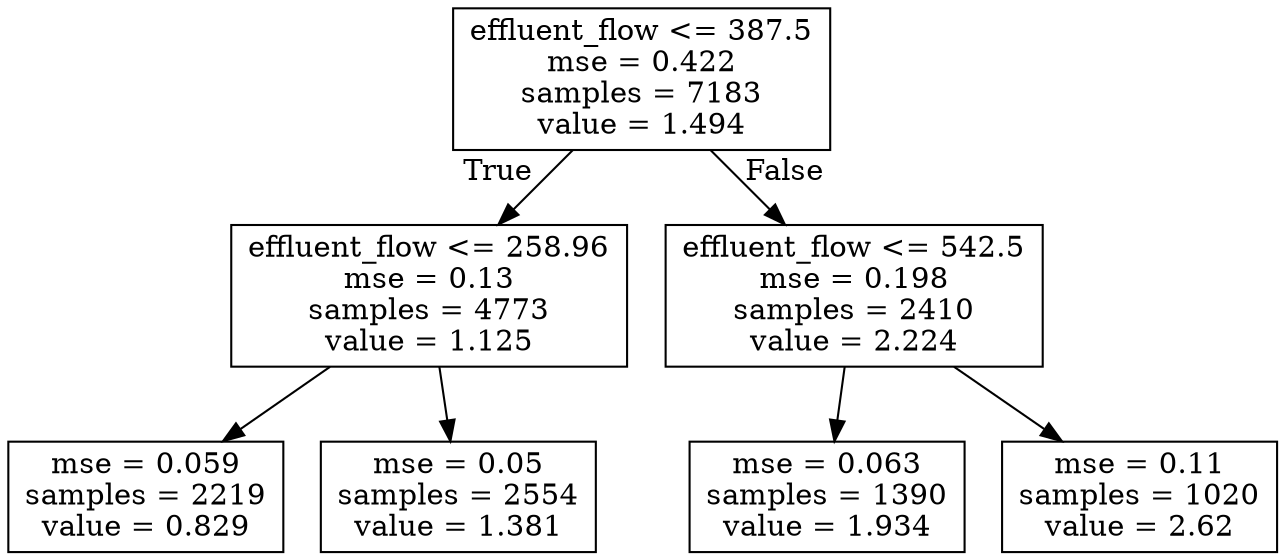 digraph Tree {
node [shape=box] ;
0 [label="effluent_flow <= 387.5\nmse = 0.422\nsamples = 7183\nvalue = 1.494"] ;
1 [label="effluent_flow <= 258.96\nmse = 0.13\nsamples = 4773\nvalue = 1.125"] ;
0 -> 1 [labeldistance=2.5, labelangle=45, headlabel="True"] ;
2 [label="mse = 0.059\nsamples = 2219\nvalue = 0.829"] ;
1 -> 2 ;
3 [label="mse = 0.05\nsamples = 2554\nvalue = 1.381"] ;
1 -> 3 ;
4 [label="effluent_flow <= 542.5\nmse = 0.198\nsamples = 2410\nvalue = 2.224"] ;
0 -> 4 [labeldistance=2.5, labelangle=-45, headlabel="False"] ;
5 [label="mse = 0.063\nsamples = 1390\nvalue = 1.934"] ;
4 -> 5 ;
6 [label="mse = 0.11\nsamples = 1020\nvalue = 2.62"] ;
4 -> 6 ;
}